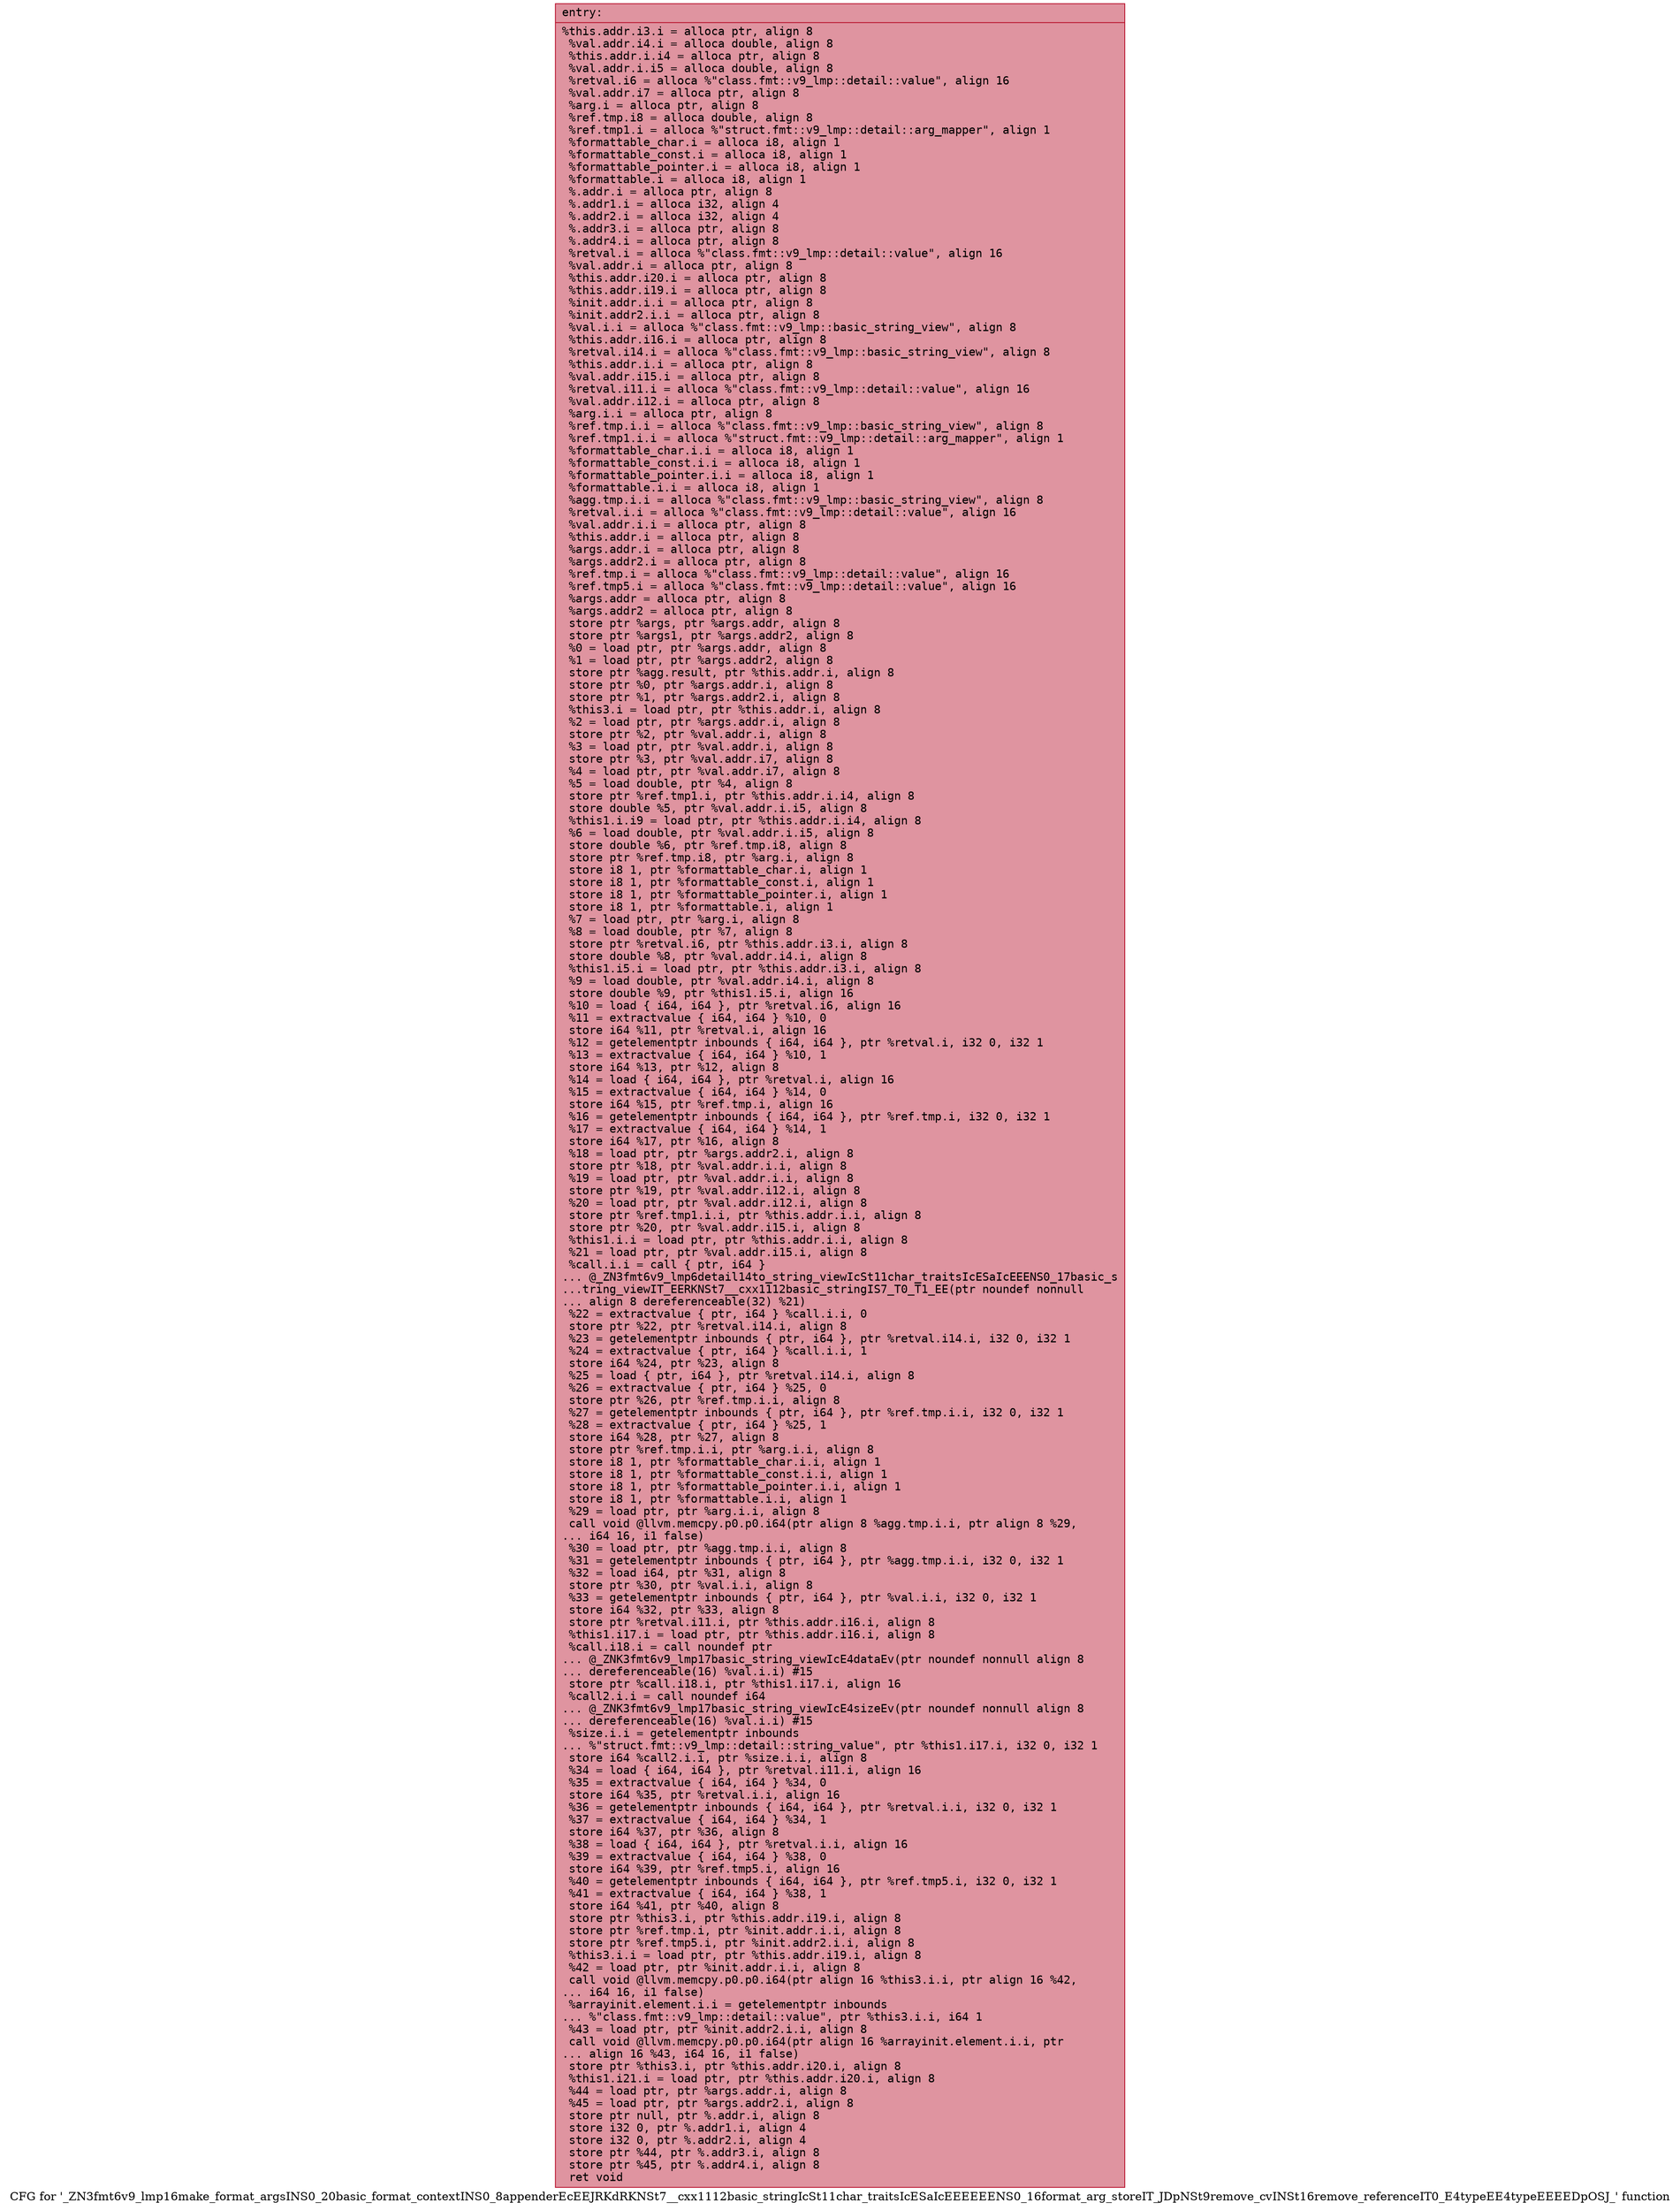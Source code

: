 digraph "CFG for '_ZN3fmt6v9_lmp16make_format_argsINS0_20basic_format_contextINS0_8appenderEcEEJRKdRKNSt7__cxx1112basic_stringIcSt11char_traitsIcESaIcEEEEEENS0_16format_arg_storeIT_JDpNSt9remove_cvINSt16remove_referenceIT0_E4typeEE4typeEEEEDpOSJ_' function" {
	label="CFG for '_ZN3fmt6v9_lmp16make_format_argsINS0_20basic_format_contextINS0_8appenderEcEEJRKdRKNSt7__cxx1112basic_stringIcSt11char_traitsIcESaIcEEEEEENS0_16format_arg_storeIT_JDpNSt9remove_cvINSt16remove_referenceIT0_E4typeEE4typeEEEEDpOSJ_' function";

	Node0x55aea91e7150 [shape=record,color="#b70d28ff", style=filled, fillcolor="#b70d2870" fontname="Courier",label="{entry:\l|  %this.addr.i3.i = alloca ptr, align 8\l  %val.addr.i4.i = alloca double, align 8\l  %this.addr.i.i4 = alloca ptr, align 8\l  %val.addr.i.i5 = alloca double, align 8\l  %retval.i6 = alloca %\"class.fmt::v9_lmp::detail::value\", align 16\l  %val.addr.i7 = alloca ptr, align 8\l  %arg.i = alloca ptr, align 8\l  %ref.tmp.i8 = alloca double, align 8\l  %ref.tmp1.i = alloca %\"struct.fmt::v9_lmp::detail::arg_mapper\", align 1\l  %formattable_char.i = alloca i8, align 1\l  %formattable_const.i = alloca i8, align 1\l  %formattable_pointer.i = alloca i8, align 1\l  %formattable.i = alloca i8, align 1\l  %.addr.i = alloca ptr, align 8\l  %.addr1.i = alloca i32, align 4\l  %.addr2.i = alloca i32, align 4\l  %.addr3.i = alloca ptr, align 8\l  %.addr4.i = alloca ptr, align 8\l  %retval.i = alloca %\"class.fmt::v9_lmp::detail::value\", align 16\l  %val.addr.i = alloca ptr, align 8\l  %this.addr.i20.i = alloca ptr, align 8\l  %this.addr.i19.i = alloca ptr, align 8\l  %init.addr.i.i = alloca ptr, align 8\l  %init.addr2.i.i = alloca ptr, align 8\l  %val.i.i = alloca %\"class.fmt::v9_lmp::basic_string_view\", align 8\l  %this.addr.i16.i = alloca ptr, align 8\l  %retval.i14.i = alloca %\"class.fmt::v9_lmp::basic_string_view\", align 8\l  %this.addr.i.i = alloca ptr, align 8\l  %val.addr.i15.i = alloca ptr, align 8\l  %retval.i11.i = alloca %\"class.fmt::v9_lmp::detail::value\", align 16\l  %val.addr.i12.i = alloca ptr, align 8\l  %arg.i.i = alloca ptr, align 8\l  %ref.tmp.i.i = alloca %\"class.fmt::v9_lmp::basic_string_view\", align 8\l  %ref.tmp1.i.i = alloca %\"struct.fmt::v9_lmp::detail::arg_mapper\", align 1\l  %formattable_char.i.i = alloca i8, align 1\l  %formattable_const.i.i = alloca i8, align 1\l  %formattable_pointer.i.i = alloca i8, align 1\l  %formattable.i.i = alloca i8, align 1\l  %agg.tmp.i.i = alloca %\"class.fmt::v9_lmp::basic_string_view\", align 8\l  %retval.i.i = alloca %\"class.fmt::v9_lmp::detail::value\", align 16\l  %val.addr.i.i = alloca ptr, align 8\l  %this.addr.i = alloca ptr, align 8\l  %args.addr.i = alloca ptr, align 8\l  %args.addr2.i = alloca ptr, align 8\l  %ref.tmp.i = alloca %\"class.fmt::v9_lmp::detail::value\", align 16\l  %ref.tmp5.i = alloca %\"class.fmt::v9_lmp::detail::value\", align 16\l  %args.addr = alloca ptr, align 8\l  %args.addr2 = alloca ptr, align 8\l  store ptr %args, ptr %args.addr, align 8\l  store ptr %args1, ptr %args.addr2, align 8\l  %0 = load ptr, ptr %args.addr, align 8\l  %1 = load ptr, ptr %args.addr2, align 8\l  store ptr %agg.result, ptr %this.addr.i, align 8\l  store ptr %0, ptr %args.addr.i, align 8\l  store ptr %1, ptr %args.addr2.i, align 8\l  %this3.i = load ptr, ptr %this.addr.i, align 8\l  %2 = load ptr, ptr %args.addr.i, align 8\l  store ptr %2, ptr %val.addr.i, align 8\l  %3 = load ptr, ptr %val.addr.i, align 8\l  store ptr %3, ptr %val.addr.i7, align 8\l  %4 = load ptr, ptr %val.addr.i7, align 8\l  %5 = load double, ptr %4, align 8\l  store ptr %ref.tmp1.i, ptr %this.addr.i.i4, align 8\l  store double %5, ptr %val.addr.i.i5, align 8\l  %this1.i.i9 = load ptr, ptr %this.addr.i.i4, align 8\l  %6 = load double, ptr %val.addr.i.i5, align 8\l  store double %6, ptr %ref.tmp.i8, align 8\l  store ptr %ref.tmp.i8, ptr %arg.i, align 8\l  store i8 1, ptr %formattable_char.i, align 1\l  store i8 1, ptr %formattable_const.i, align 1\l  store i8 1, ptr %formattable_pointer.i, align 1\l  store i8 1, ptr %formattable.i, align 1\l  %7 = load ptr, ptr %arg.i, align 8\l  %8 = load double, ptr %7, align 8\l  store ptr %retval.i6, ptr %this.addr.i3.i, align 8\l  store double %8, ptr %val.addr.i4.i, align 8\l  %this1.i5.i = load ptr, ptr %this.addr.i3.i, align 8\l  %9 = load double, ptr %val.addr.i4.i, align 8\l  store double %9, ptr %this1.i5.i, align 16\l  %10 = load \{ i64, i64 \}, ptr %retval.i6, align 16\l  %11 = extractvalue \{ i64, i64 \} %10, 0\l  store i64 %11, ptr %retval.i, align 16\l  %12 = getelementptr inbounds \{ i64, i64 \}, ptr %retval.i, i32 0, i32 1\l  %13 = extractvalue \{ i64, i64 \} %10, 1\l  store i64 %13, ptr %12, align 8\l  %14 = load \{ i64, i64 \}, ptr %retval.i, align 16\l  %15 = extractvalue \{ i64, i64 \} %14, 0\l  store i64 %15, ptr %ref.tmp.i, align 16\l  %16 = getelementptr inbounds \{ i64, i64 \}, ptr %ref.tmp.i, i32 0, i32 1\l  %17 = extractvalue \{ i64, i64 \} %14, 1\l  store i64 %17, ptr %16, align 8\l  %18 = load ptr, ptr %args.addr2.i, align 8\l  store ptr %18, ptr %val.addr.i.i, align 8\l  %19 = load ptr, ptr %val.addr.i.i, align 8\l  store ptr %19, ptr %val.addr.i12.i, align 8\l  %20 = load ptr, ptr %val.addr.i12.i, align 8\l  store ptr %ref.tmp1.i.i, ptr %this.addr.i.i, align 8\l  store ptr %20, ptr %val.addr.i15.i, align 8\l  %this1.i.i = load ptr, ptr %this.addr.i.i, align 8\l  %21 = load ptr, ptr %val.addr.i15.i, align 8\l  %call.i.i = call \{ ptr, i64 \}\l... @_ZN3fmt6v9_lmp6detail14to_string_viewIcSt11char_traitsIcESaIcEEENS0_17basic_s\l...tring_viewIT_EERKNSt7__cxx1112basic_stringIS7_T0_T1_EE(ptr noundef nonnull\l... align 8 dereferenceable(32) %21)\l  %22 = extractvalue \{ ptr, i64 \} %call.i.i, 0\l  store ptr %22, ptr %retval.i14.i, align 8\l  %23 = getelementptr inbounds \{ ptr, i64 \}, ptr %retval.i14.i, i32 0, i32 1\l  %24 = extractvalue \{ ptr, i64 \} %call.i.i, 1\l  store i64 %24, ptr %23, align 8\l  %25 = load \{ ptr, i64 \}, ptr %retval.i14.i, align 8\l  %26 = extractvalue \{ ptr, i64 \} %25, 0\l  store ptr %26, ptr %ref.tmp.i.i, align 8\l  %27 = getelementptr inbounds \{ ptr, i64 \}, ptr %ref.tmp.i.i, i32 0, i32 1\l  %28 = extractvalue \{ ptr, i64 \} %25, 1\l  store i64 %28, ptr %27, align 8\l  store ptr %ref.tmp.i.i, ptr %arg.i.i, align 8\l  store i8 1, ptr %formattable_char.i.i, align 1\l  store i8 1, ptr %formattable_const.i.i, align 1\l  store i8 1, ptr %formattable_pointer.i.i, align 1\l  store i8 1, ptr %formattable.i.i, align 1\l  %29 = load ptr, ptr %arg.i.i, align 8\l  call void @llvm.memcpy.p0.p0.i64(ptr align 8 %agg.tmp.i.i, ptr align 8 %29,\l... i64 16, i1 false)\l  %30 = load ptr, ptr %agg.tmp.i.i, align 8\l  %31 = getelementptr inbounds \{ ptr, i64 \}, ptr %agg.tmp.i.i, i32 0, i32 1\l  %32 = load i64, ptr %31, align 8\l  store ptr %30, ptr %val.i.i, align 8\l  %33 = getelementptr inbounds \{ ptr, i64 \}, ptr %val.i.i, i32 0, i32 1\l  store i64 %32, ptr %33, align 8\l  store ptr %retval.i11.i, ptr %this.addr.i16.i, align 8\l  %this1.i17.i = load ptr, ptr %this.addr.i16.i, align 8\l  %call.i18.i = call noundef ptr\l... @_ZNK3fmt6v9_lmp17basic_string_viewIcE4dataEv(ptr noundef nonnull align 8\l... dereferenceable(16) %val.i.i) #15\l  store ptr %call.i18.i, ptr %this1.i17.i, align 16\l  %call2.i.i = call noundef i64\l... @_ZNK3fmt6v9_lmp17basic_string_viewIcE4sizeEv(ptr noundef nonnull align 8\l... dereferenceable(16) %val.i.i) #15\l  %size.i.i = getelementptr inbounds\l... %\"struct.fmt::v9_lmp::detail::string_value\", ptr %this1.i17.i, i32 0, i32 1\l  store i64 %call2.i.i, ptr %size.i.i, align 8\l  %34 = load \{ i64, i64 \}, ptr %retval.i11.i, align 16\l  %35 = extractvalue \{ i64, i64 \} %34, 0\l  store i64 %35, ptr %retval.i.i, align 16\l  %36 = getelementptr inbounds \{ i64, i64 \}, ptr %retval.i.i, i32 0, i32 1\l  %37 = extractvalue \{ i64, i64 \} %34, 1\l  store i64 %37, ptr %36, align 8\l  %38 = load \{ i64, i64 \}, ptr %retval.i.i, align 16\l  %39 = extractvalue \{ i64, i64 \} %38, 0\l  store i64 %39, ptr %ref.tmp5.i, align 16\l  %40 = getelementptr inbounds \{ i64, i64 \}, ptr %ref.tmp5.i, i32 0, i32 1\l  %41 = extractvalue \{ i64, i64 \} %38, 1\l  store i64 %41, ptr %40, align 8\l  store ptr %this3.i, ptr %this.addr.i19.i, align 8\l  store ptr %ref.tmp.i, ptr %init.addr.i.i, align 8\l  store ptr %ref.tmp5.i, ptr %init.addr2.i.i, align 8\l  %this3.i.i = load ptr, ptr %this.addr.i19.i, align 8\l  %42 = load ptr, ptr %init.addr.i.i, align 8\l  call void @llvm.memcpy.p0.p0.i64(ptr align 16 %this3.i.i, ptr align 16 %42,\l... i64 16, i1 false)\l  %arrayinit.element.i.i = getelementptr inbounds\l... %\"class.fmt::v9_lmp::detail::value\", ptr %this3.i.i, i64 1\l  %43 = load ptr, ptr %init.addr2.i.i, align 8\l  call void @llvm.memcpy.p0.p0.i64(ptr align 16 %arrayinit.element.i.i, ptr\l... align 16 %43, i64 16, i1 false)\l  store ptr %this3.i, ptr %this.addr.i20.i, align 8\l  %this1.i21.i = load ptr, ptr %this.addr.i20.i, align 8\l  %44 = load ptr, ptr %args.addr.i, align 8\l  %45 = load ptr, ptr %args.addr2.i, align 8\l  store ptr null, ptr %.addr.i, align 8\l  store i32 0, ptr %.addr1.i, align 4\l  store i32 0, ptr %.addr2.i, align 4\l  store ptr %44, ptr %.addr3.i, align 8\l  store ptr %45, ptr %.addr4.i, align 8\l  ret void\l}"];
}
